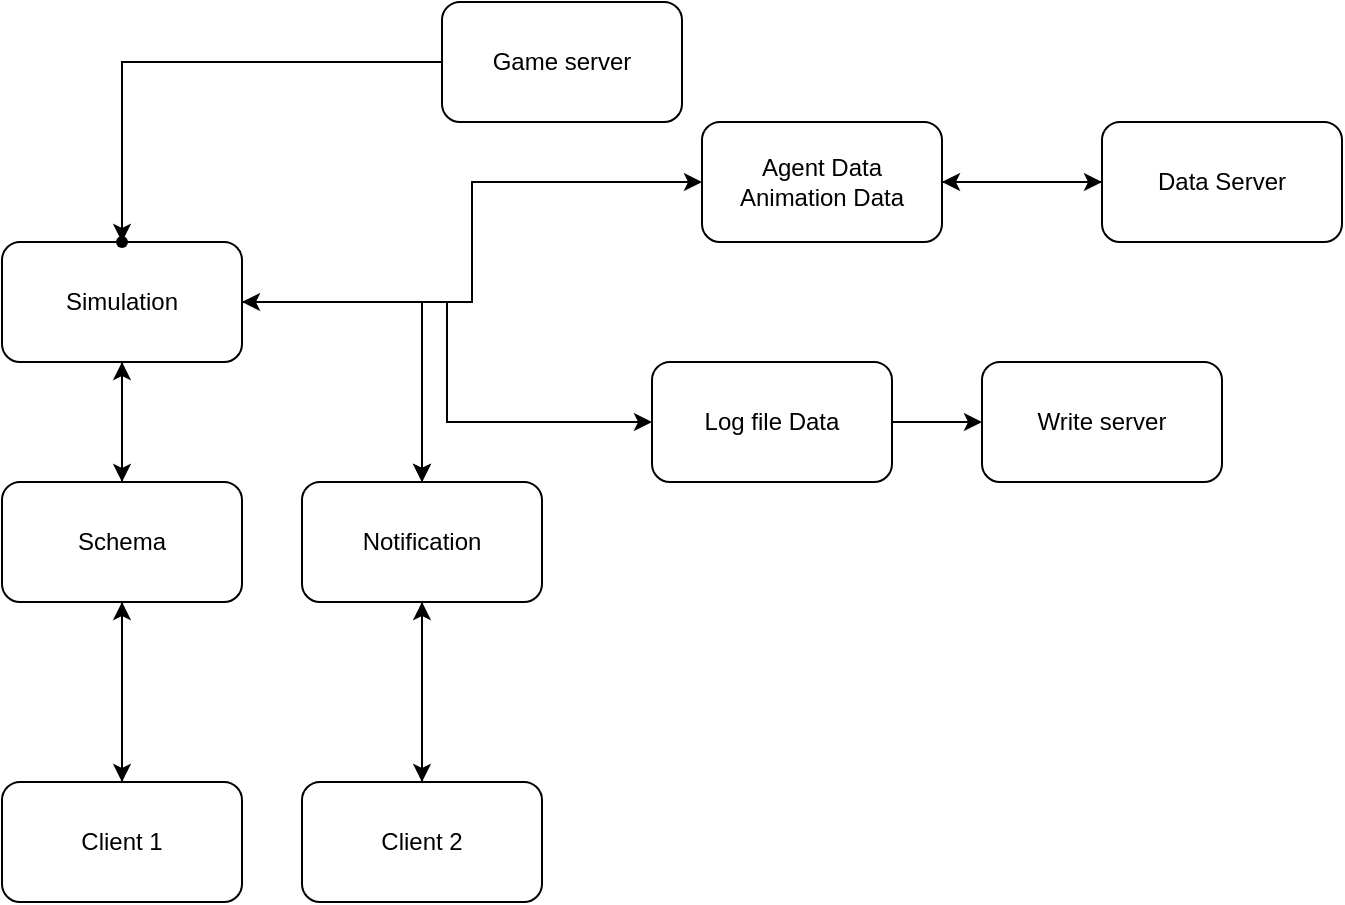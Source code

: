 <mxfile version="17.2.5" type="github">
  <diagram id="PHL2i_q6lvD1pddD_RMk" name="Page-1">
    <mxGraphModel dx="1038" dy="579" grid="1" gridSize="10" guides="1" tooltips="1" connect="1" arrows="1" fold="1" page="1" pageScale="1" pageWidth="850" pageHeight="1100" math="0" shadow="0">
      <root>
        <mxCell id="0" />
        <mxCell id="1" parent="0" />
        <mxCell id="XoWIb80hP6ljI6C5bqsF-3" value="" style="edgeStyle=orthogonalEdgeStyle;rounded=0;orthogonalLoop=1;jettySize=auto;html=1;" edge="1" parent="1" source="XoWIb80hP6ljI6C5bqsF-1" target="XoWIb80hP6ljI6C5bqsF-2">
          <mxGeometry relative="1" as="geometry" />
        </mxCell>
        <mxCell id="XoWIb80hP6ljI6C5bqsF-1" value="Game server" style="rounded=1;whiteSpace=wrap;html=1;" vertex="1" parent="1">
          <mxGeometry x="320" y="20" width="120" height="60" as="geometry" />
        </mxCell>
        <mxCell id="XoWIb80hP6ljI6C5bqsF-8" value="" style="edgeStyle=orthogonalEdgeStyle;rounded=0;orthogonalLoop=1;jettySize=auto;html=1;" edge="1" parent="1" source="XoWIb80hP6ljI6C5bqsF-2" target="XoWIb80hP6ljI6C5bqsF-5">
          <mxGeometry relative="1" as="geometry">
            <Array as="points">
              <mxPoint x="160" y="220" />
              <mxPoint x="160" y="220" />
            </Array>
          </mxGeometry>
        </mxCell>
        <mxCell id="XoWIb80hP6ljI6C5bqsF-11" value="" style="edgeStyle=orthogonalEdgeStyle;rounded=0;orthogonalLoop=1;jettySize=auto;html=1;entryX=0.5;entryY=0;entryDx=0;entryDy=0;" edge="1" parent="1" source="XoWIb80hP6ljI6C5bqsF-2" target="XoWIb80hP6ljI6C5bqsF-10">
          <mxGeometry relative="1" as="geometry">
            <mxPoint x="300" y="170" as="targetPoint" />
          </mxGeometry>
        </mxCell>
        <mxCell id="XoWIb80hP6ljI6C5bqsF-43" style="edgeStyle=orthogonalEdgeStyle;rounded=0;orthogonalLoop=1;jettySize=auto;html=1;entryX=0;entryY=0.5;entryDx=0;entryDy=0;" edge="1" parent="1" source="XoWIb80hP6ljI6C5bqsF-2" target="XoWIb80hP6ljI6C5bqsF-21">
          <mxGeometry relative="1" as="geometry" />
        </mxCell>
        <mxCell id="XoWIb80hP6ljI6C5bqsF-46" style="edgeStyle=orthogonalEdgeStyle;rounded=0;orthogonalLoop=1;jettySize=auto;html=1;entryX=0;entryY=0.5;entryDx=0;entryDy=0;" edge="1" parent="1" source="XoWIb80hP6ljI6C5bqsF-2" target="XoWIb80hP6ljI6C5bqsF-17">
          <mxGeometry relative="1" as="geometry" />
        </mxCell>
        <mxCell id="XoWIb80hP6ljI6C5bqsF-2" value="Simulation" style="rounded=1;whiteSpace=wrap;html=1;direction=east;" vertex="1" parent="1">
          <mxGeometry x="100" y="140" width="120" height="60" as="geometry" />
        </mxCell>
        <mxCell id="XoWIb80hP6ljI6C5bqsF-9" value="" style="edgeStyle=orthogonalEdgeStyle;rounded=0;orthogonalLoop=1;jettySize=auto;html=1;" edge="1" parent="1" source="XoWIb80hP6ljI6C5bqsF-5" target="XoWIb80hP6ljI6C5bqsF-2">
          <mxGeometry relative="1" as="geometry" />
        </mxCell>
        <mxCell id="XoWIb80hP6ljI6C5bqsF-31" style="edgeStyle=orthogonalEdgeStyle;rounded=0;orthogonalLoop=1;jettySize=auto;html=1;" edge="1" parent="1" source="XoWIb80hP6ljI6C5bqsF-5" target="XoWIb80hP6ljI6C5bqsF-23">
          <mxGeometry relative="1" as="geometry" />
        </mxCell>
        <mxCell id="XoWIb80hP6ljI6C5bqsF-5" value="Schema" style="rounded=1;whiteSpace=wrap;html=1;" vertex="1" parent="1">
          <mxGeometry x="100" y="260" width="120" height="60" as="geometry" />
        </mxCell>
        <mxCell id="XoWIb80hP6ljI6C5bqsF-34" style="edgeStyle=orthogonalEdgeStyle;rounded=0;orthogonalLoop=1;jettySize=auto;html=1;entryX=0.5;entryY=0;entryDx=0;entryDy=0;" edge="1" parent="1" source="XoWIb80hP6ljI6C5bqsF-10" target="XoWIb80hP6ljI6C5bqsF-26">
          <mxGeometry relative="1" as="geometry" />
        </mxCell>
        <mxCell id="XoWIb80hP6ljI6C5bqsF-10" value="Notification" style="rounded=1;whiteSpace=wrap;html=1;" vertex="1" parent="1">
          <mxGeometry x="250" y="260" width="120" height="60" as="geometry" />
        </mxCell>
        <mxCell id="XoWIb80hP6ljI6C5bqsF-16" value="" style="endArrow=classic;startArrow=classic;html=1;rounded=0;exitX=1;exitY=0.5;exitDx=0;exitDy=0;entryX=0.5;entryY=0;entryDx=0;entryDy=0;" edge="1" parent="1" source="XoWIb80hP6ljI6C5bqsF-2" target="XoWIb80hP6ljI6C5bqsF-10">
          <mxGeometry width="50" height="50" relative="1" as="geometry">
            <mxPoint x="400" y="320" as="sourcePoint" />
            <mxPoint x="310" y="250" as="targetPoint" />
            <Array as="points">
              <mxPoint x="310" y="170" />
            </Array>
          </mxGeometry>
        </mxCell>
        <mxCell id="XoWIb80hP6ljI6C5bqsF-47" style="edgeStyle=orthogonalEdgeStyle;rounded=0;orthogonalLoop=1;jettySize=auto;html=1;entryX=0;entryY=0.5;entryDx=0;entryDy=0;" edge="1" parent="1" source="XoWIb80hP6ljI6C5bqsF-17" target="XoWIb80hP6ljI6C5bqsF-44">
          <mxGeometry relative="1" as="geometry" />
        </mxCell>
        <mxCell id="XoWIb80hP6ljI6C5bqsF-17" value="Agent Data&lt;br&gt;Animation Data" style="rounded=1;whiteSpace=wrap;html=1;" vertex="1" parent="1">
          <mxGeometry x="450" y="80" width="120" height="60" as="geometry" />
        </mxCell>
        <mxCell id="XoWIb80hP6ljI6C5bqsF-18" value="" style="shape=waypoint;sketch=0;size=6;pointerEvents=1;points=[];fillColor=default;resizable=0;rotatable=0;perimeter=centerPerimeter;snapToPoint=1;rounded=1;" vertex="1" parent="1">
          <mxGeometry x="140" y="120" width="40" height="40" as="geometry" />
        </mxCell>
        <mxCell id="XoWIb80hP6ljI6C5bqsF-42" style="edgeStyle=orthogonalEdgeStyle;rounded=0;orthogonalLoop=1;jettySize=auto;html=1;entryX=0;entryY=0.5;entryDx=0;entryDy=0;" edge="1" parent="1" source="XoWIb80hP6ljI6C5bqsF-21" target="XoWIb80hP6ljI6C5bqsF-38">
          <mxGeometry relative="1" as="geometry" />
        </mxCell>
        <mxCell id="XoWIb80hP6ljI6C5bqsF-21" value="Log file Data" style="rounded=1;whiteSpace=wrap;html=1;" vertex="1" parent="1">
          <mxGeometry x="425" y="200" width="120" height="60" as="geometry" />
        </mxCell>
        <mxCell id="XoWIb80hP6ljI6C5bqsF-27" value="" style="edgeStyle=orthogonalEdgeStyle;rounded=0;orthogonalLoop=1;jettySize=auto;html=1;" edge="1" parent="1" source="XoWIb80hP6ljI6C5bqsF-23" target="XoWIb80hP6ljI6C5bqsF-5">
          <mxGeometry relative="1" as="geometry" />
        </mxCell>
        <mxCell id="XoWIb80hP6ljI6C5bqsF-23" value="Client 1" style="rounded=1;whiteSpace=wrap;html=1;" vertex="1" parent="1">
          <mxGeometry x="100" y="410" width="120" height="60" as="geometry" />
        </mxCell>
        <mxCell id="XoWIb80hP6ljI6C5bqsF-28" value="" style="edgeStyle=orthogonalEdgeStyle;rounded=0;orthogonalLoop=1;jettySize=auto;html=1;" edge="1" parent="1" source="XoWIb80hP6ljI6C5bqsF-26" target="XoWIb80hP6ljI6C5bqsF-10">
          <mxGeometry relative="1" as="geometry" />
        </mxCell>
        <mxCell id="XoWIb80hP6ljI6C5bqsF-26" value="Client 2" style="rounded=1;whiteSpace=wrap;html=1;" vertex="1" parent="1">
          <mxGeometry x="250" y="410" width="120" height="60" as="geometry" />
        </mxCell>
        <mxCell id="XoWIb80hP6ljI6C5bqsF-38" value="Write server" style="rounded=1;whiteSpace=wrap;html=1;" vertex="1" parent="1">
          <mxGeometry x="590" y="200" width="120" height="60" as="geometry" />
        </mxCell>
        <mxCell id="XoWIb80hP6ljI6C5bqsF-45" value="" style="edgeStyle=orthogonalEdgeStyle;rounded=0;orthogonalLoop=1;jettySize=auto;html=1;" edge="1" parent="1" source="XoWIb80hP6ljI6C5bqsF-44" target="XoWIb80hP6ljI6C5bqsF-17">
          <mxGeometry relative="1" as="geometry" />
        </mxCell>
        <mxCell id="XoWIb80hP6ljI6C5bqsF-44" value="Data Server" style="rounded=1;whiteSpace=wrap;html=1;" vertex="1" parent="1">
          <mxGeometry x="650" y="80" width="120" height="60" as="geometry" />
        </mxCell>
      </root>
    </mxGraphModel>
  </diagram>
</mxfile>
